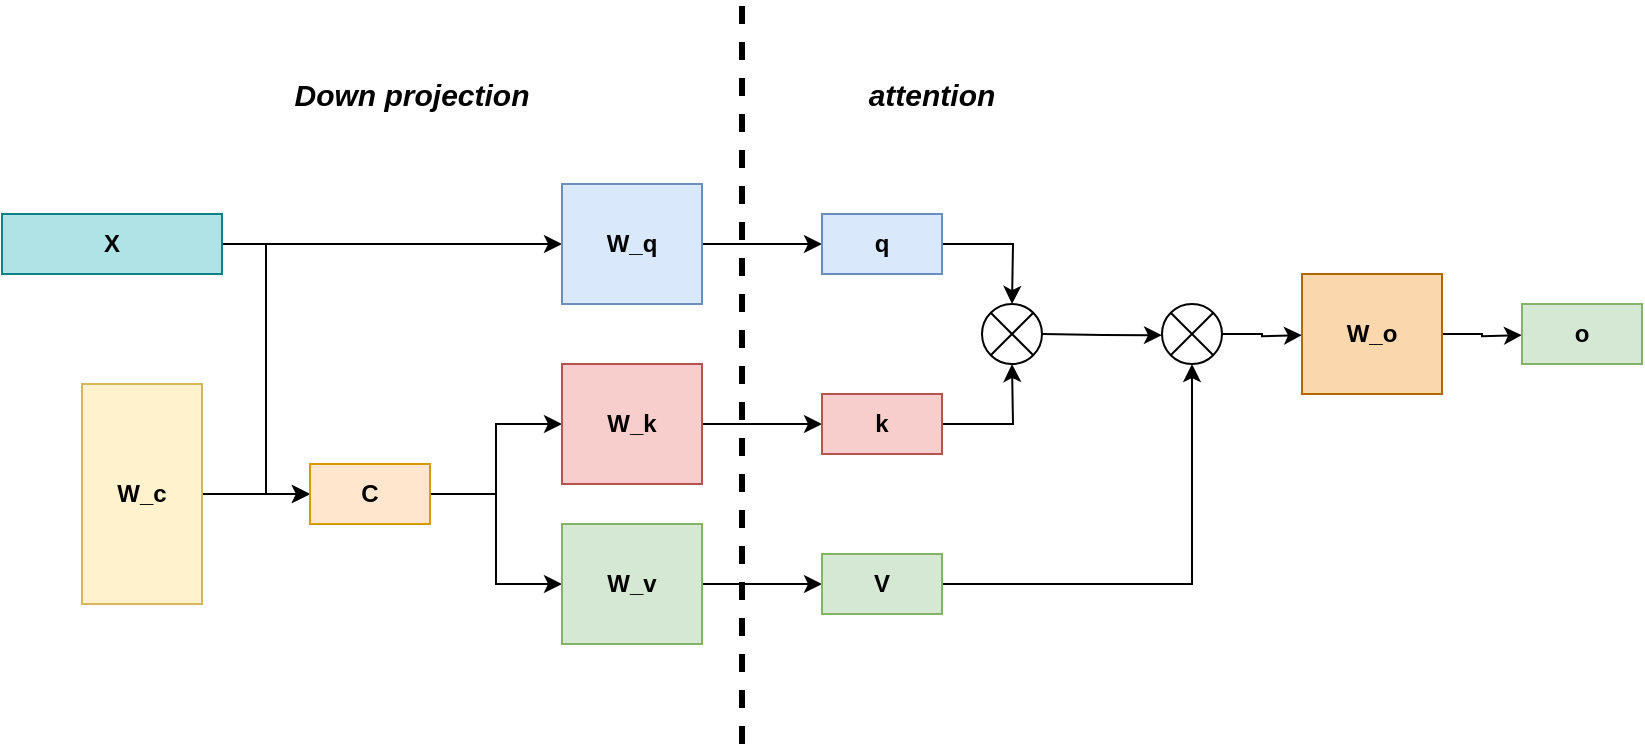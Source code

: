 <mxfile version="24.7.16">
  <diagram name="第 1 页" id="GaObuayZV9ZZrY6aDF09">
    <mxGraphModel dx="1709" dy="-313" grid="1" gridSize="10" guides="1" tooltips="1" connect="1" arrows="1" fold="1" page="1" pageScale="1" pageWidth="827" pageHeight="1169" math="0" shadow="0">
      <root>
        <mxCell id="0" />
        <mxCell id="1" parent="0" />
        <mxCell id="-r-d7jzyUZq8ZXCOeAmc-196" style="edgeStyle=orthogonalEdgeStyle;rounded=0;orthogonalLoop=1;jettySize=auto;html=1;exitX=1;exitY=0.5;exitDx=0;exitDy=0;entryX=0;entryY=0.5;entryDx=0;entryDy=0;" edge="1" parent="1" source="-r-d7jzyUZq8ZXCOeAmc-185" target="-r-d7jzyUZq8ZXCOeAmc-188">
          <mxGeometry relative="1" as="geometry" />
        </mxCell>
        <mxCell id="-r-d7jzyUZq8ZXCOeAmc-230" style="edgeStyle=orthogonalEdgeStyle;rounded=0;orthogonalLoop=1;jettySize=auto;html=1;exitX=1;exitY=0.5;exitDx=0;exitDy=0;entryX=0;entryY=0.5;entryDx=0;entryDy=0;" edge="1" parent="1" source="-r-d7jzyUZq8ZXCOeAmc-185" target="-r-d7jzyUZq8ZXCOeAmc-189">
          <mxGeometry relative="1" as="geometry" />
        </mxCell>
        <mxCell id="-r-d7jzyUZq8ZXCOeAmc-185" value="&lt;b&gt;X&lt;/b&gt;" style="rounded=0;whiteSpace=wrap;html=1;fillColor=#b0e3e6;strokeColor=#0e8088;" vertex="1" parent="1">
          <mxGeometry x="230" y="1965" width="110" height="30" as="geometry" />
        </mxCell>
        <mxCell id="-r-d7jzyUZq8ZXCOeAmc-194" style="edgeStyle=orthogonalEdgeStyle;rounded=0;orthogonalLoop=1;jettySize=auto;html=1;exitX=1;exitY=0.5;exitDx=0;exitDy=0;entryX=0;entryY=0.5;entryDx=0;entryDy=0;" edge="1" parent="1" source="-r-d7jzyUZq8ZXCOeAmc-187" target="-r-d7jzyUZq8ZXCOeAmc-188">
          <mxGeometry relative="1" as="geometry" />
        </mxCell>
        <mxCell id="-r-d7jzyUZq8ZXCOeAmc-187" value="&lt;b&gt;W_c&lt;/b&gt;" style="rounded=0;whiteSpace=wrap;html=1;fillColor=#fff2cc;strokeColor=#d6b656;" vertex="1" parent="1">
          <mxGeometry x="270" y="2050" width="60" height="110" as="geometry" />
        </mxCell>
        <mxCell id="-r-d7jzyUZq8ZXCOeAmc-199" style="edgeStyle=orthogonalEdgeStyle;rounded=0;orthogonalLoop=1;jettySize=auto;html=1;exitX=1;exitY=0.5;exitDx=0;exitDy=0;" edge="1" parent="1" source="-r-d7jzyUZq8ZXCOeAmc-188" target="-r-d7jzyUZq8ZXCOeAmc-190">
          <mxGeometry relative="1" as="geometry" />
        </mxCell>
        <mxCell id="-r-d7jzyUZq8ZXCOeAmc-228" style="edgeStyle=orthogonalEdgeStyle;rounded=0;orthogonalLoop=1;jettySize=auto;html=1;exitX=1;exitY=0.5;exitDx=0;exitDy=0;entryX=0;entryY=0.5;entryDx=0;entryDy=0;" edge="1" parent="1" source="-r-d7jzyUZq8ZXCOeAmc-188" target="-r-d7jzyUZq8ZXCOeAmc-214">
          <mxGeometry relative="1" as="geometry" />
        </mxCell>
        <mxCell id="-r-d7jzyUZq8ZXCOeAmc-188" value="&lt;b&gt;C&lt;/b&gt;" style="rounded=0;whiteSpace=wrap;html=1;fillColor=#ffe6cc;strokeColor=#d79b00;" vertex="1" parent="1">
          <mxGeometry x="384" y="2090" width="60" height="30" as="geometry" />
        </mxCell>
        <mxCell id="-r-d7jzyUZq8ZXCOeAmc-198" style="edgeStyle=orthogonalEdgeStyle;rounded=0;orthogonalLoop=1;jettySize=auto;html=1;exitX=1;exitY=0.5;exitDx=0;exitDy=0;entryX=0;entryY=0.5;entryDx=0;entryDy=0;" edge="1" parent="1" source="-r-d7jzyUZq8ZXCOeAmc-189" target="-r-d7jzyUZq8ZXCOeAmc-191">
          <mxGeometry relative="1" as="geometry" />
        </mxCell>
        <mxCell id="-r-d7jzyUZq8ZXCOeAmc-189" value="&lt;b&gt;W_q&lt;/b&gt;" style="rounded=0;whiteSpace=wrap;html=1;fillColor=#dae8fc;strokeColor=#6c8ebf;" vertex="1" parent="1">
          <mxGeometry x="510" y="1950" width="70" height="60" as="geometry" />
        </mxCell>
        <mxCell id="-r-d7jzyUZq8ZXCOeAmc-200" style="edgeStyle=orthogonalEdgeStyle;rounded=0;orthogonalLoop=1;jettySize=auto;html=1;exitX=1;exitY=0.5;exitDx=0;exitDy=0;" edge="1" parent="1" source="-r-d7jzyUZq8ZXCOeAmc-190" target="-r-d7jzyUZq8ZXCOeAmc-192">
          <mxGeometry relative="1" as="geometry" />
        </mxCell>
        <mxCell id="-r-d7jzyUZq8ZXCOeAmc-190" value="&lt;b&gt;W_k&lt;/b&gt;" style="rounded=0;whiteSpace=wrap;html=1;fillColor=#f8cecc;strokeColor=#b85450;" vertex="1" parent="1">
          <mxGeometry x="510" y="2040" width="70" height="60" as="geometry" />
        </mxCell>
        <mxCell id="-r-d7jzyUZq8ZXCOeAmc-207" style="edgeStyle=orthogonalEdgeStyle;rounded=0;orthogonalLoop=1;jettySize=auto;html=1;exitX=1;exitY=0.5;exitDx=0;exitDy=0;entryX=0.5;entryY=0;entryDx=0;entryDy=0;" edge="1" parent="1" source="-r-d7jzyUZq8ZXCOeAmc-191">
          <mxGeometry relative="1" as="geometry">
            <mxPoint x="735" y="2010" as="targetPoint" />
          </mxGeometry>
        </mxCell>
        <mxCell id="-r-d7jzyUZq8ZXCOeAmc-191" value="&lt;b&gt;q&lt;/b&gt;" style="rounded=0;whiteSpace=wrap;html=1;fillColor=#dae8fc;strokeColor=#6c8ebf;" vertex="1" parent="1">
          <mxGeometry x="640" y="1965" width="60" height="30" as="geometry" />
        </mxCell>
        <mxCell id="-r-d7jzyUZq8ZXCOeAmc-208" style="edgeStyle=orthogonalEdgeStyle;rounded=0;orthogonalLoop=1;jettySize=auto;html=1;exitX=1;exitY=0.5;exitDx=0;exitDy=0;entryX=0.5;entryY=1;entryDx=0;entryDy=0;" edge="1" parent="1" source="-r-d7jzyUZq8ZXCOeAmc-192">
          <mxGeometry relative="1" as="geometry">
            <mxPoint x="735" y="2040" as="targetPoint" />
          </mxGeometry>
        </mxCell>
        <mxCell id="-r-d7jzyUZq8ZXCOeAmc-192" value="&lt;b&gt;k&lt;/b&gt;" style="rounded=0;whiteSpace=wrap;html=1;fillColor=#f8cecc;strokeColor=#b85450;" vertex="1" parent="1">
          <mxGeometry x="640" y="2055" width="60" height="30" as="geometry" />
        </mxCell>
        <mxCell id="-r-d7jzyUZq8ZXCOeAmc-201" value="&lt;b&gt;&lt;i&gt;&lt;font style=&quot;font-size: 15px;&quot;&gt;Down projection&lt;/font&gt;&lt;/i&gt;&lt;/b&gt;" style="text;html=1;align=center;verticalAlign=middle;whiteSpace=wrap;rounded=0;" vertex="1" parent="1">
          <mxGeometry x="360" y="1890" width="150" height="30" as="geometry" />
        </mxCell>
        <mxCell id="-r-d7jzyUZq8ZXCOeAmc-202" value="&lt;b&gt;&lt;i&gt;&lt;font style=&quot;font-size: 15px;&quot;&gt;attention&lt;/font&gt;&lt;/i&gt;&lt;/b&gt;" style="text;html=1;align=center;verticalAlign=middle;whiteSpace=wrap;rounded=0;" vertex="1" parent="1">
          <mxGeometry x="620" y="1890" width="150" height="30" as="geometry" />
        </mxCell>
        <mxCell id="-r-d7jzyUZq8ZXCOeAmc-211" style="edgeStyle=orthogonalEdgeStyle;rounded=0;orthogonalLoop=1;jettySize=auto;html=1;exitX=1;exitY=0.5;exitDx=0;exitDy=0;" edge="1" parent="1">
          <mxGeometry relative="1" as="geometry">
            <mxPoint x="810" y="2025.588" as="targetPoint" />
            <mxPoint x="750.0" y="2025" as="sourcePoint" />
          </mxGeometry>
        </mxCell>
        <mxCell id="-r-d7jzyUZq8ZXCOeAmc-209" style="edgeStyle=orthogonalEdgeStyle;rounded=0;orthogonalLoop=1;jettySize=auto;html=1;exitX=0.5;exitY=1;exitDx=0;exitDy=0;" edge="1" parent="1" source="-r-d7jzyUZq8ZXCOeAmc-202" target="-r-d7jzyUZq8ZXCOeAmc-202">
          <mxGeometry relative="1" as="geometry" />
        </mxCell>
        <mxCell id="-r-d7jzyUZq8ZXCOeAmc-212" value="" style="shape=sumEllipse;perimeter=ellipsePerimeter;whiteSpace=wrap;html=1;backgroundOutline=1;" vertex="1" parent="1">
          <mxGeometry x="720" y="2010" width="30" height="30" as="geometry" />
        </mxCell>
        <mxCell id="-r-d7jzyUZq8ZXCOeAmc-223" style="edgeStyle=orthogonalEdgeStyle;rounded=0;orthogonalLoop=1;jettySize=auto;html=1;exitX=1;exitY=0.5;exitDx=0;exitDy=0;" edge="1" parent="1" source="-r-d7jzyUZq8ZXCOeAmc-213">
          <mxGeometry relative="1" as="geometry">
            <mxPoint x="880" y="2025.588" as="targetPoint" />
          </mxGeometry>
        </mxCell>
        <mxCell id="-r-d7jzyUZq8ZXCOeAmc-213" value="" style="shape=sumEllipse;perimeter=ellipsePerimeter;whiteSpace=wrap;html=1;backgroundOutline=1;" vertex="1" parent="1">
          <mxGeometry x="810" y="2010" width="30" height="30" as="geometry" />
        </mxCell>
        <mxCell id="-r-d7jzyUZq8ZXCOeAmc-217" style="edgeStyle=orthogonalEdgeStyle;rounded=0;orthogonalLoop=1;jettySize=auto;html=1;exitX=1;exitY=0.5;exitDx=0;exitDy=0;entryX=0.5;entryY=1;entryDx=0;entryDy=0;" edge="1" parent="1" source="-r-d7jzyUZq8ZXCOeAmc-218" target="-r-d7jzyUZq8ZXCOeAmc-213">
          <mxGeometry relative="1" as="geometry" />
        </mxCell>
        <mxCell id="-r-d7jzyUZq8ZXCOeAmc-220" style="edgeStyle=orthogonalEdgeStyle;rounded=0;orthogonalLoop=1;jettySize=auto;html=1;exitX=1;exitY=0.5;exitDx=0;exitDy=0;entryX=0;entryY=0.5;entryDx=0;entryDy=0;" edge="1" parent="1" source="-r-d7jzyUZq8ZXCOeAmc-214" target="-r-d7jzyUZq8ZXCOeAmc-218">
          <mxGeometry relative="1" as="geometry" />
        </mxCell>
        <mxCell id="-r-d7jzyUZq8ZXCOeAmc-214" value="&lt;b&gt;W_v&lt;/b&gt;" style="rounded=0;whiteSpace=wrap;html=1;fillColor=#d5e8d4;strokeColor=#82b366;" vertex="1" parent="1">
          <mxGeometry x="510" y="2120" width="70" height="60" as="geometry" />
        </mxCell>
        <mxCell id="-r-d7jzyUZq8ZXCOeAmc-218" value="&lt;b&gt;V&lt;/b&gt;" style="rounded=0;whiteSpace=wrap;html=1;fillColor=#d5e8d4;strokeColor=#82b366;" vertex="1" parent="1">
          <mxGeometry x="640" y="2135" width="60" height="30" as="geometry" />
        </mxCell>
        <mxCell id="-r-d7jzyUZq8ZXCOeAmc-222" value="" style="endArrow=none;html=1;rounded=0;dashed=1;strokeWidth=3;" edge="1" parent="1">
          <mxGeometry width="50" height="50" relative="1" as="geometry">
            <mxPoint x="600" y="2230" as="sourcePoint" />
            <mxPoint x="600" y="1860" as="targetPoint" />
          </mxGeometry>
        </mxCell>
        <mxCell id="-r-d7jzyUZq8ZXCOeAmc-225" style="edgeStyle=orthogonalEdgeStyle;rounded=0;orthogonalLoop=1;jettySize=auto;html=1;exitX=1;exitY=0.5;exitDx=0;exitDy=0;" edge="1" parent="1" source="-r-d7jzyUZq8ZXCOeAmc-224">
          <mxGeometry relative="1" as="geometry">
            <mxPoint x="990" y="2025.588" as="targetPoint" />
          </mxGeometry>
        </mxCell>
        <mxCell id="-r-d7jzyUZq8ZXCOeAmc-224" value="&lt;b&gt;W_o&lt;/b&gt;" style="rounded=0;whiteSpace=wrap;html=1;fillColor=#fad7ac;strokeColor=#b46504;" vertex="1" parent="1">
          <mxGeometry x="880" y="1995" width="70" height="60" as="geometry" />
        </mxCell>
        <mxCell id="-r-d7jzyUZq8ZXCOeAmc-226" value="&lt;b&gt;o&lt;/b&gt;" style="rounded=0;whiteSpace=wrap;html=1;fillColor=#d5e8d4;strokeColor=#82b366;" vertex="1" parent="1">
          <mxGeometry x="990" y="2010" width="60" height="30" as="geometry" />
        </mxCell>
      </root>
    </mxGraphModel>
  </diagram>
</mxfile>
